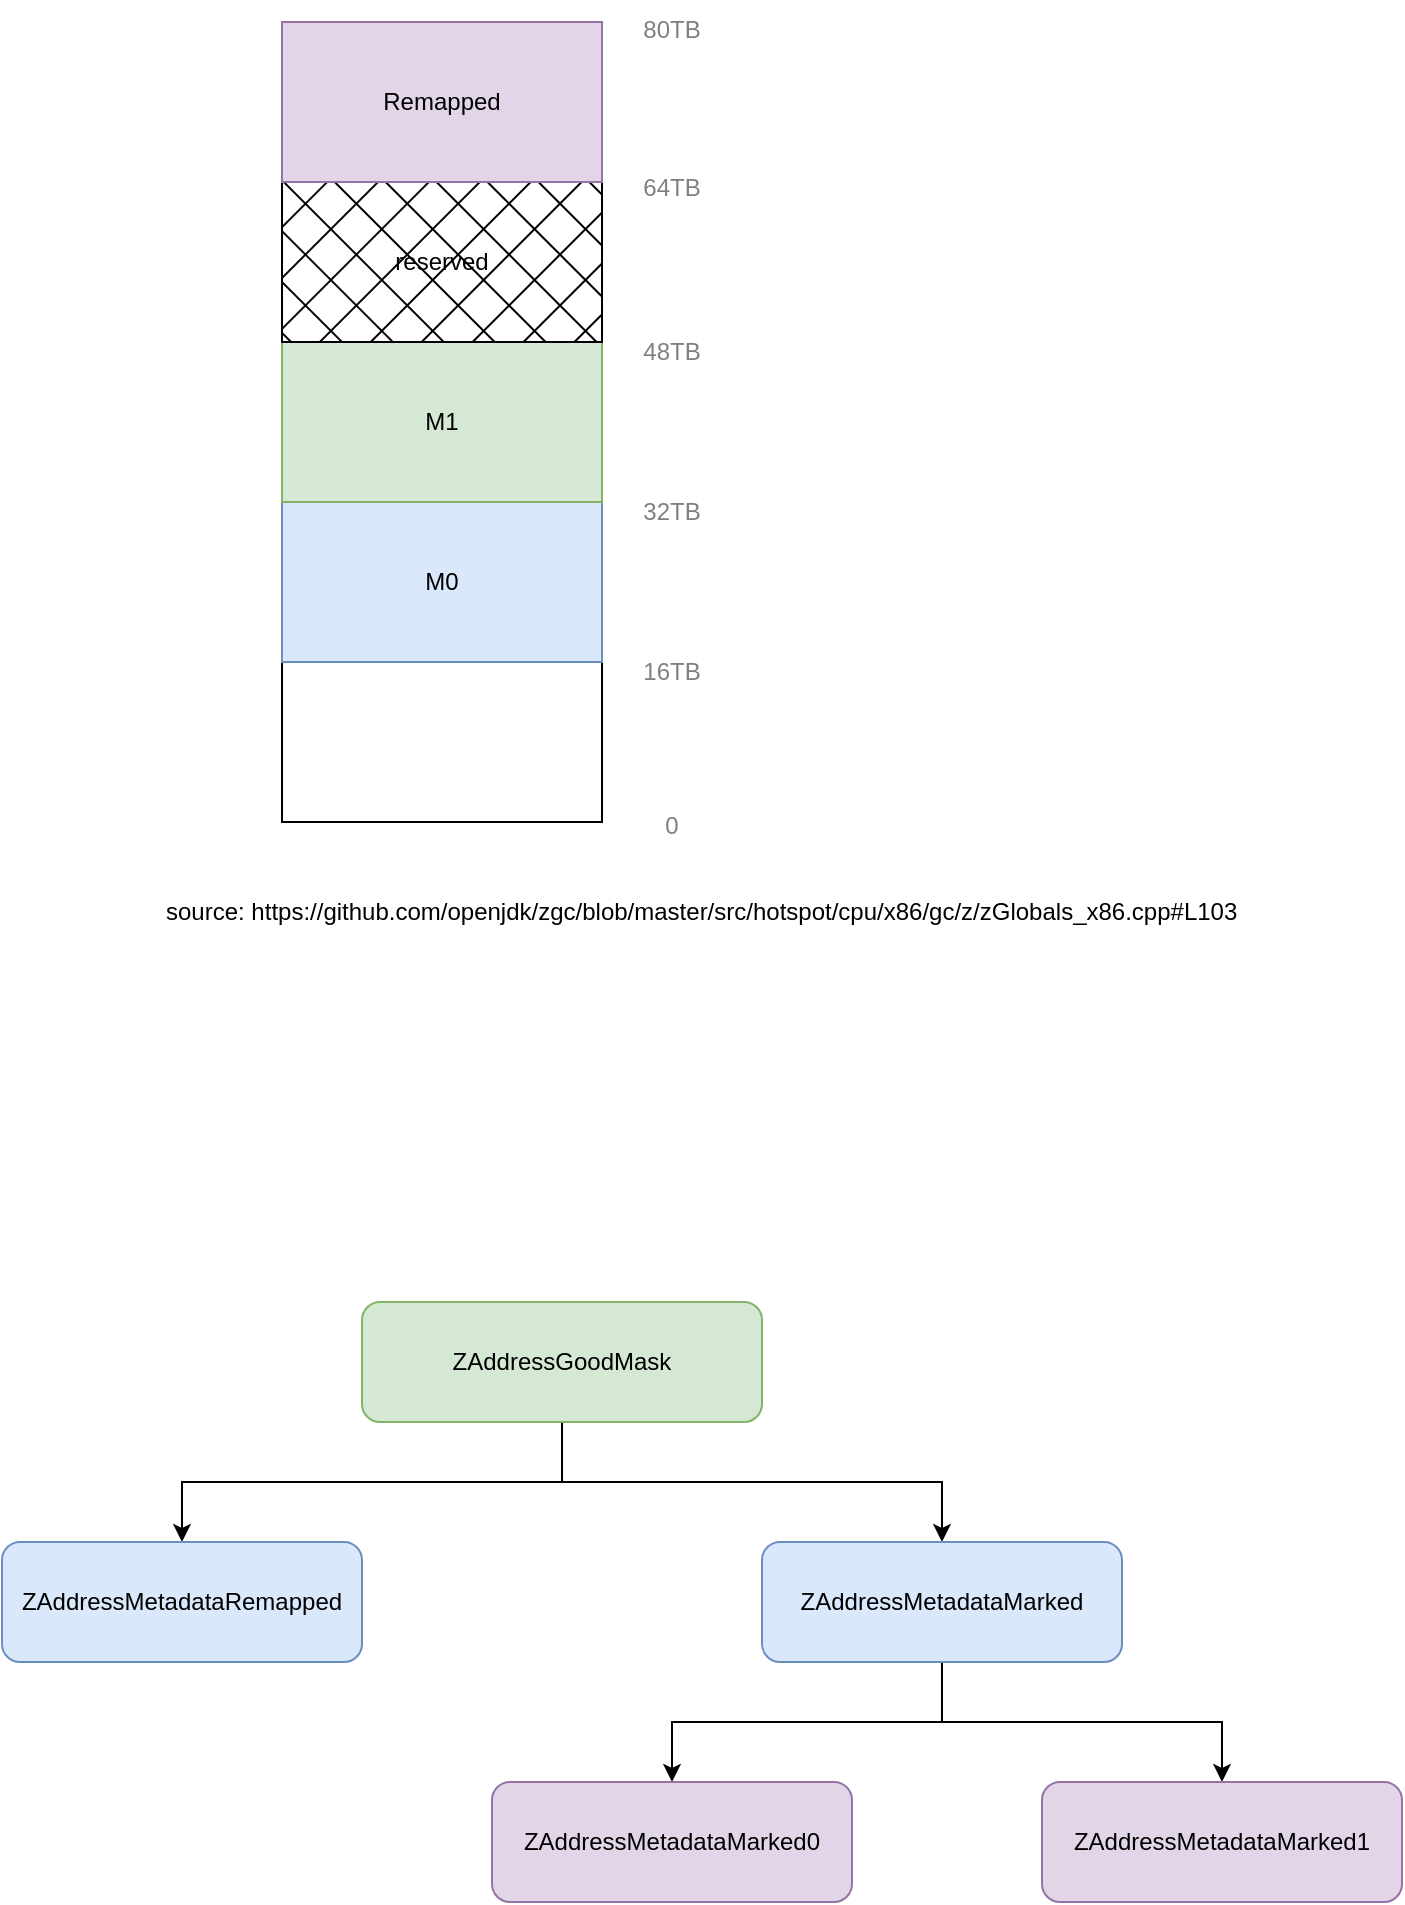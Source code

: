 <mxfile version="21.2.9" type="github">
  <diagram name="Page-1" id="8OI33ME5o2WctdRZVilw">
    <mxGraphModel dx="968" dy="692" grid="1" gridSize="10" guides="1" tooltips="1" connect="1" arrows="1" fold="1" page="1" pageScale="1" pageWidth="850" pageHeight="1100" math="0" shadow="0">
      <root>
        <mxCell id="0" />
        <mxCell id="1" parent="0" />
        <mxCell id="2pzrig8mfEOn1LKhHD5J-1" value="" style="rounded=0;whiteSpace=wrap;html=1;" parent="1" vertex="1">
          <mxGeometry x="200" y="400" width="160" height="80" as="geometry" />
        </mxCell>
        <mxCell id="2pzrig8mfEOn1LKhHD5J-2" value="M0" style="rounded=0;whiteSpace=wrap;html=1;fillColor=#dae8fc;strokeColor=#6c8ebf;" parent="1" vertex="1">
          <mxGeometry x="200" y="320" width="160" height="80" as="geometry" />
        </mxCell>
        <mxCell id="2pzrig8mfEOn1LKhHD5J-3" value="0" style="text;html=1;strokeColor=none;fillColor=none;align=center;verticalAlign=middle;whiteSpace=wrap;rounded=0;fontColor=#808080;" parent="1" vertex="1">
          <mxGeometry x="365" y="467" width="60" height="30" as="geometry" />
        </mxCell>
        <mxCell id="2pzrig8mfEOn1LKhHD5J-4" value="16TB" style="text;html=1;strokeColor=none;fillColor=none;align=center;verticalAlign=middle;whiteSpace=wrap;rounded=0;fontColor=#808080;" parent="1" vertex="1">
          <mxGeometry x="365" y="390" width="60" height="30" as="geometry" />
        </mxCell>
        <mxCell id="2pzrig8mfEOn1LKhHD5J-5" value="32TB" style="text;html=1;strokeColor=none;fillColor=none;align=center;verticalAlign=middle;whiteSpace=wrap;rounded=0;fontColor=#808080;" parent="1" vertex="1">
          <mxGeometry x="365" y="310" width="60" height="30" as="geometry" />
        </mxCell>
        <mxCell id="2pzrig8mfEOn1LKhHD5J-6" value="M1" style="rounded=0;whiteSpace=wrap;html=1;fillColor=#d5e8d4;strokeColor=#82b366;" parent="1" vertex="1">
          <mxGeometry x="200" y="240" width="160" height="80" as="geometry" />
        </mxCell>
        <mxCell id="2pzrig8mfEOn1LKhHD5J-7" value="&lt;font color=&quot;#000000&quot;&gt;reserved&lt;/font&gt;" style="rounded=0;whiteSpace=wrap;html=1;fontColor=#808080;fillStyle=cross-hatch;fillColor=#000000;" parent="1" vertex="1">
          <mxGeometry x="200" y="160" width="160" height="80" as="geometry" />
        </mxCell>
        <mxCell id="2pzrig8mfEOn1LKhHD5J-8" value="48TB" style="text;html=1;strokeColor=none;fillColor=none;align=center;verticalAlign=middle;whiteSpace=wrap;rounded=0;fontColor=#808080;" parent="1" vertex="1">
          <mxGeometry x="365" y="230" width="60" height="30" as="geometry" />
        </mxCell>
        <mxCell id="2pzrig8mfEOn1LKhHD5J-13" value="Remapped" style="rounded=0;whiteSpace=wrap;html=1;fillColor=#e1d5e7;strokeColor=#9673a6;" parent="1" vertex="1">
          <mxGeometry x="200" y="80" width="160" height="80" as="geometry" />
        </mxCell>
        <mxCell id="2pzrig8mfEOn1LKhHD5J-14" value="64TB" style="text;html=1;strokeColor=none;fillColor=none;align=center;verticalAlign=middle;whiteSpace=wrap;rounded=0;fontColor=#808080;" parent="1" vertex="1">
          <mxGeometry x="365" y="148" width="60" height="30" as="geometry" />
        </mxCell>
        <mxCell id="2pzrig8mfEOn1LKhHD5J-15" value="80TB" style="text;html=1;strokeColor=none;fillColor=none;align=center;verticalAlign=middle;whiteSpace=wrap;rounded=0;fontColor=#808080;" parent="1" vertex="1">
          <mxGeometry x="365" y="69" width="60" height="30" as="geometry" />
        </mxCell>
        <mxCell id="taUNiUGd1Vv3e2Mw0I5k-1" value="source:&amp;nbsp;https://github.com/openjdk/zgc/blob/master/src/hotspot/cpu/x86/gc/z/zGlobals_x86.cpp#L103" style="text;html=1;strokeColor=none;fillColor=none;align=left;verticalAlign=middle;whiteSpace=wrap;rounded=0;" vertex="1" parent="1">
          <mxGeometry x="140" y="510" width="560" height="30" as="geometry" />
        </mxCell>
        <mxCell id="taUNiUGd1Vv3e2Mw0I5k-5" style="edgeStyle=orthogonalEdgeStyle;rounded=0;orthogonalLoop=1;jettySize=auto;html=1;exitX=0.5;exitY=1;exitDx=0;exitDy=0;" edge="1" parent="1" source="taUNiUGd1Vv3e2Mw0I5k-2" target="taUNiUGd1Vv3e2Mw0I5k-3">
          <mxGeometry relative="1" as="geometry" />
        </mxCell>
        <mxCell id="taUNiUGd1Vv3e2Mw0I5k-6" style="edgeStyle=orthogonalEdgeStyle;rounded=0;orthogonalLoop=1;jettySize=auto;html=1;exitX=0.5;exitY=1;exitDx=0;exitDy=0;entryX=0.5;entryY=0;entryDx=0;entryDy=0;" edge="1" parent="1" source="taUNiUGd1Vv3e2Mw0I5k-2" target="taUNiUGd1Vv3e2Mw0I5k-4">
          <mxGeometry relative="1" as="geometry" />
        </mxCell>
        <mxCell id="taUNiUGd1Vv3e2Mw0I5k-2" value="ZAddressGoodMask" style="rounded=1;whiteSpace=wrap;html=1;fillColor=#d5e8d4;strokeColor=#82b366;" vertex="1" parent="1">
          <mxGeometry x="240" y="720" width="200" height="60" as="geometry" />
        </mxCell>
        <mxCell id="taUNiUGd1Vv3e2Mw0I5k-3" value="ZAddressMetadataRemapped" style="rounded=1;whiteSpace=wrap;html=1;fillColor=#dae8fc;strokeColor=#6c8ebf;" vertex="1" parent="1">
          <mxGeometry x="60" y="840" width="180" height="60" as="geometry" />
        </mxCell>
        <mxCell id="taUNiUGd1Vv3e2Mw0I5k-9" style="edgeStyle=orthogonalEdgeStyle;rounded=0;orthogonalLoop=1;jettySize=auto;html=1;exitX=0.5;exitY=1;exitDx=0;exitDy=0;" edge="1" parent="1" source="taUNiUGd1Vv3e2Mw0I5k-4" target="taUNiUGd1Vv3e2Mw0I5k-7">
          <mxGeometry relative="1" as="geometry" />
        </mxCell>
        <mxCell id="taUNiUGd1Vv3e2Mw0I5k-10" style="edgeStyle=orthogonalEdgeStyle;rounded=0;orthogonalLoop=1;jettySize=auto;html=1;exitX=0.5;exitY=1;exitDx=0;exitDy=0;entryX=0.5;entryY=0;entryDx=0;entryDy=0;" edge="1" parent="1" source="taUNiUGd1Vv3e2Mw0I5k-4" target="taUNiUGd1Vv3e2Mw0I5k-8">
          <mxGeometry relative="1" as="geometry" />
        </mxCell>
        <mxCell id="taUNiUGd1Vv3e2Mw0I5k-4" value="ZAddressMetadataMarked" style="rounded=1;whiteSpace=wrap;html=1;fillColor=#dae8fc;strokeColor=#6c8ebf;" vertex="1" parent="1">
          <mxGeometry x="440" y="840" width="180" height="60" as="geometry" />
        </mxCell>
        <mxCell id="taUNiUGd1Vv3e2Mw0I5k-7" value="ZAddressMetadataMarked0" style="rounded=1;whiteSpace=wrap;html=1;fillColor=#e1d5e7;strokeColor=#9673a6;" vertex="1" parent="1">
          <mxGeometry x="305" y="960" width="180" height="60" as="geometry" />
        </mxCell>
        <mxCell id="taUNiUGd1Vv3e2Mw0I5k-8" value="ZAddressMetadataMarked1" style="rounded=1;whiteSpace=wrap;html=1;fillColor=#e1d5e7;strokeColor=#9673a6;" vertex="1" parent="1">
          <mxGeometry x="580" y="960" width="180" height="60" as="geometry" />
        </mxCell>
      </root>
    </mxGraphModel>
  </diagram>
</mxfile>
